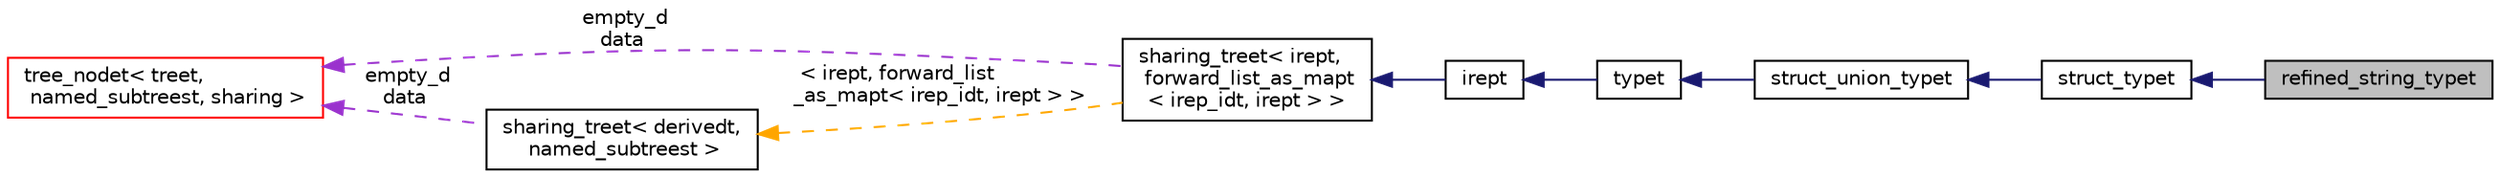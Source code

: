 digraph "refined_string_typet"
{
 // LATEX_PDF_SIZE
  bgcolor="transparent";
  edge [fontname="Helvetica",fontsize="10",labelfontname="Helvetica",labelfontsize="10"];
  node [fontname="Helvetica",fontsize="10",shape=record];
  rankdir="LR";
  Node1 [label="refined_string_typet",height=0.2,width=0.4,color="black", fillcolor="grey75", style="filled", fontcolor="black",tooltip=" "];
  Node2 -> Node1 [dir="back",color="midnightblue",fontsize="10",style="solid",fontname="Helvetica"];
  Node2 [label="struct_typet",height=0.2,width=0.4,color="black",URL="$classstruct__typet.html",tooltip="Structure type, corresponds to C style structs."];
  Node3 -> Node2 [dir="back",color="midnightblue",fontsize="10",style="solid",fontname="Helvetica"];
  Node3 [label="struct_union_typet",height=0.2,width=0.4,color="black",URL="$classstruct__union__typet.html",tooltip="Base type for structs and unions."];
  Node4 -> Node3 [dir="back",color="midnightblue",fontsize="10",style="solid",fontname="Helvetica"];
  Node4 [label="typet",height=0.2,width=0.4,color="black",URL="$classtypet.html",tooltip="The type of an expression, extends irept."];
  Node5 -> Node4 [dir="back",color="midnightblue",fontsize="10",style="solid",fontname="Helvetica"];
  Node5 [label="irept",height=0.2,width=0.4,color="black",URL="$classirept.html",tooltip="There are a large number of kinds of tree structured or tree-like data in CPROVER."];
  Node6 -> Node5 [dir="back",color="midnightblue",fontsize="10",style="solid",fontname="Helvetica"];
  Node6 [label="sharing_treet\< irept,\l forward_list_as_mapt\l\< irep_idt, irept \> \>",height=0.2,width=0.4,color="black",URL="$classsharing__treet.html",tooltip=" "];
  Node7 -> Node6 [dir="back",color="darkorchid3",fontsize="10",style="dashed",label=" empty_d\ndata" ,fontname="Helvetica"];
  Node7 [label="tree_nodet\< treet,\l named_subtreest, sharing \>",height=0.2,width=0.4,color="red",URL="$classtree__nodet.html",tooltip="A node with data in a tree, it contains:"];
  Node13 -> Node6 [dir="back",color="orange",fontsize="10",style="dashed",label=" \< irept, forward_list\l_as_mapt\< irep_idt, irept \> \>" ,fontname="Helvetica"];
  Node13 [label="sharing_treet\< derivedt,\l named_subtreest \>",height=0.2,width=0.4,color="black",URL="$classsharing__treet.html",tooltip="Base class for tree-like data structures with sharing."];
  Node7 -> Node13 [dir="back",color="darkorchid3",fontsize="10",style="dashed",label=" empty_d\ndata" ,fontname="Helvetica"];
}
